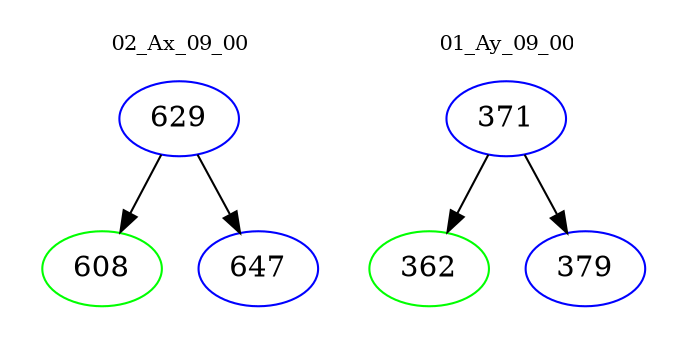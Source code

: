 digraph{
subgraph cluster_0 {
color = white
label = "02_Ax_09_00";
fontsize=10;
T0_629 [label="629", color="blue"]
T0_629 -> T0_608 [color="black"]
T0_608 [label="608", color="green"]
T0_629 -> T0_647 [color="black"]
T0_647 [label="647", color="blue"]
}
subgraph cluster_1 {
color = white
label = "01_Ay_09_00";
fontsize=10;
T1_371 [label="371", color="blue"]
T1_371 -> T1_362 [color="black"]
T1_362 [label="362", color="green"]
T1_371 -> T1_379 [color="black"]
T1_379 [label="379", color="blue"]
}
}
